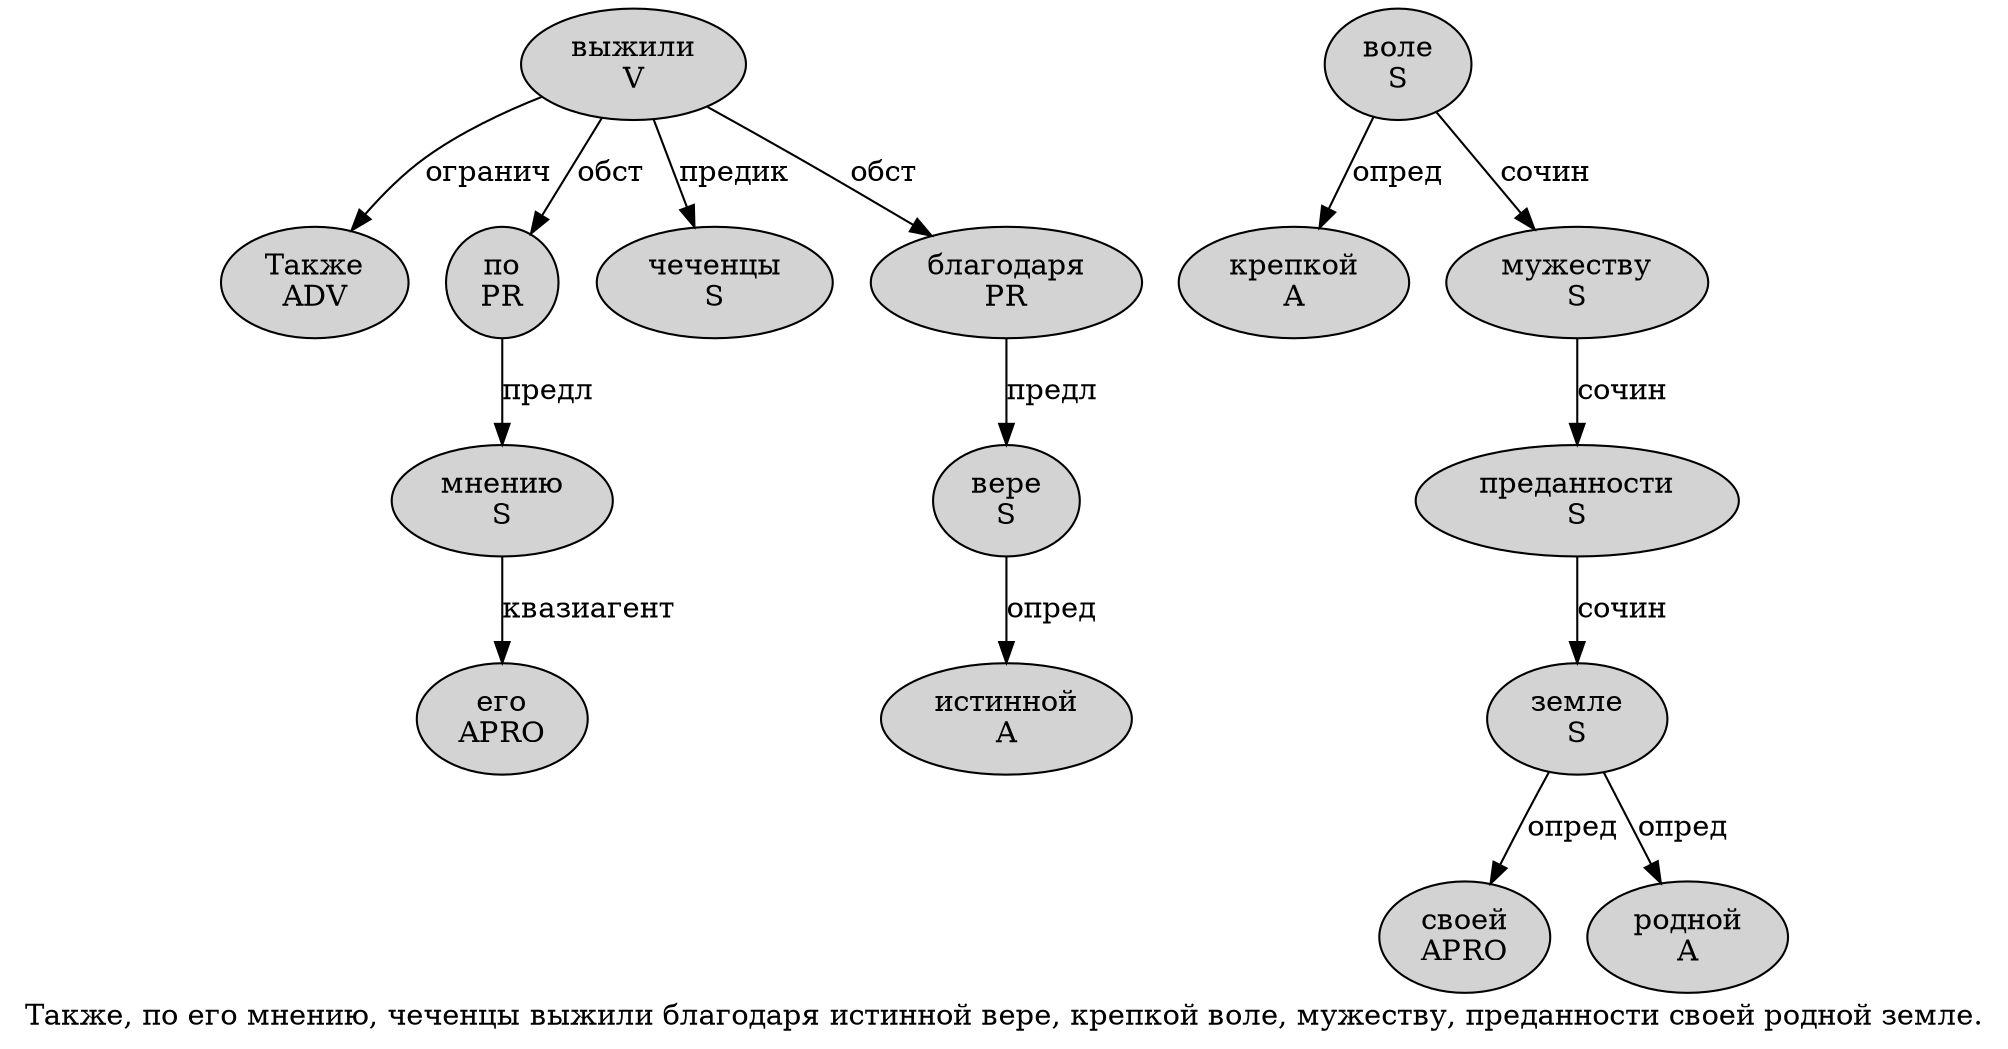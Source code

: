 digraph SENTENCE_384 {
	graph [label="Также, по его мнению, чеченцы выжили благодаря истинной вере, крепкой воле, мужеству, преданности своей родной земле."]
	node [style=filled]
		0 [label="Также
ADV" color="" fillcolor=lightgray penwidth=1 shape=ellipse]
		2 [label="по
PR" color="" fillcolor=lightgray penwidth=1 shape=ellipse]
		3 [label="его
APRO" color="" fillcolor=lightgray penwidth=1 shape=ellipse]
		4 [label="мнению
S" color="" fillcolor=lightgray penwidth=1 shape=ellipse]
		6 [label="чеченцы
S" color="" fillcolor=lightgray penwidth=1 shape=ellipse]
		7 [label="выжили
V" color="" fillcolor=lightgray penwidth=1 shape=ellipse]
		8 [label="благодаря
PR" color="" fillcolor=lightgray penwidth=1 shape=ellipse]
		9 [label="истинной
A" color="" fillcolor=lightgray penwidth=1 shape=ellipse]
		10 [label="вере
S" color="" fillcolor=lightgray penwidth=1 shape=ellipse]
		12 [label="крепкой
A" color="" fillcolor=lightgray penwidth=1 shape=ellipse]
		13 [label="воле
S" color="" fillcolor=lightgray penwidth=1 shape=ellipse]
		15 [label="мужеству
S" color="" fillcolor=lightgray penwidth=1 shape=ellipse]
		17 [label="преданности
S" color="" fillcolor=lightgray penwidth=1 shape=ellipse]
		18 [label="своей
APRO" color="" fillcolor=lightgray penwidth=1 shape=ellipse]
		19 [label="родной
A" color="" fillcolor=lightgray penwidth=1 shape=ellipse]
		20 [label="земле
S" color="" fillcolor=lightgray penwidth=1 shape=ellipse]
			4 -> 3 [label="квазиагент"]
			13 -> 12 [label="опред"]
			13 -> 15 [label="сочин"]
			15 -> 17 [label="сочин"]
			10 -> 9 [label="опред"]
			17 -> 20 [label="сочин"]
			20 -> 18 [label="опред"]
			20 -> 19 [label="опред"]
			8 -> 10 [label="предл"]
			2 -> 4 [label="предл"]
			7 -> 0 [label="огранич"]
			7 -> 2 [label="обст"]
			7 -> 6 [label="предик"]
			7 -> 8 [label="обст"]
}